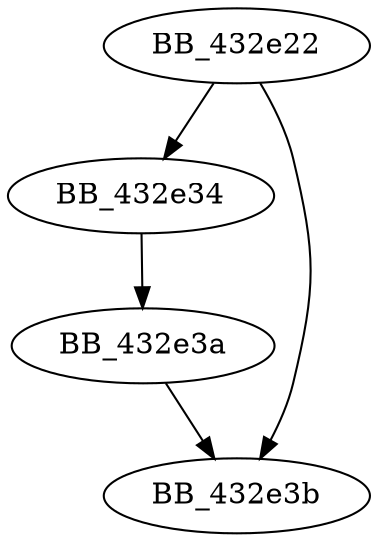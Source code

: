DiGraph sub_432E22{
BB_432e22->BB_432e34
BB_432e22->BB_432e3b
BB_432e34->BB_432e3a
BB_432e3a->BB_432e3b
}
